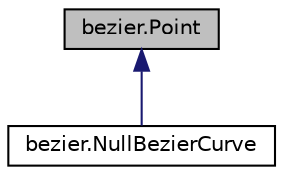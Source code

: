 digraph "bezier.Point"
{
  edge [fontname="Helvetica",fontsize="10",labelfontname="Helvetica",labelfontsize="10"];
  node [fontname="Helvetica",fontsize="10",shape=record];
  Node1 [label="bezier.Point",height=0.2,width=0.4,color="black", fillcolor="grey75", style="filled", fontcolor="black"];
  Node1 -> Node2 [dir="back",color="midnightblue",fontsize="10",style="solid",fontname="Helvetica"];
  Node2 [label="bezier.NullBezierCurve",height=0.2,width=0.4,color="black", fillcolor="white", style="filled",URL="$classbezier_1_1_null_bezier_curve.html"];
}
